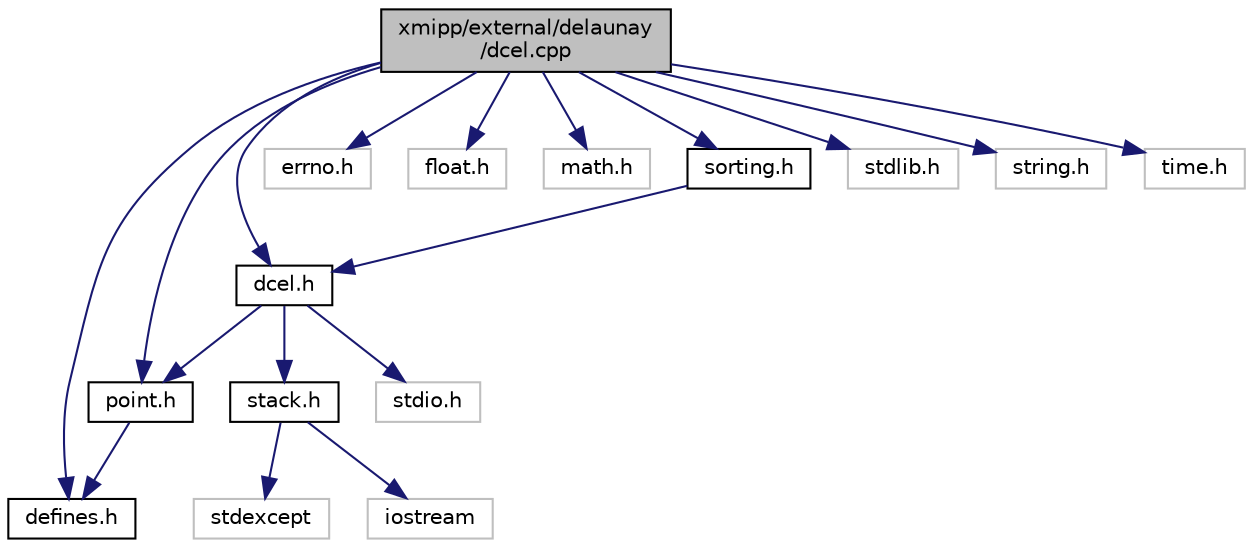 digraph "xmipp/external/delaunay/dcel.cpp"
{
  edge [fontname="Helvetica",fontsize="10",labelfontname="Helvetica",labelfontsize="10"];
  node [fontname="Helvetica",fontsize="10",shape=record];
  Node0 [label="xmipp/external/delaunay\l/dcel.cpp",height=0.2,width=0.4,color="black", fillcolor="grey75", style="filled", fontcolor="black"];
  Node0 -> Node1 [color="midnightblue",fontsize="10",style="solid",fontname="Helvetica"];
  Node1 [label="dcel.h",height=0.2,width=0.4,color="black", fillcolor="white", style="filled",URL="$dcel_8h.html"];
  Node1 -> Node2 [color="midnightblue",fontsize="10",style="solid",fontname="Helvetica"];
  Node2 [label="point.h",height=0.2,width=0.4,color="black", fillcolor="white", style="filled",URL="$external_2delaunay_2point_8h.html"];
  Node2 -> Node3 [color="midnightblue",fontsize="10",style="solid",fontname="Helvetica"];
  Node3 [label="defines.h",height=0.2,width=0.4,color="black", fillcolor="white", style="filled",URL="$defines_8h.html"];
  Node1 -> Node4 [color="midnightblue",fontsize="10",style="solid",fontname="Helvetica"];
  Node4 [label="stack.h",height=0.2,width=0.4,color="black", fillcolor="white", style="filled",URL="$stack_8h.html"];
  Node4 -> Node5 [color="midnightblue",fontsize="10",style="solid",fontname="Helvetica"];
  Node5 [label="iostream",height=0.2,width=0.4,color="grey75", fillcolor="white", style="filled"];
  Node4 -> Node6 [color="midnightblue",fontsize="10",style="solid",fontname="Helvetica"];
  Node6 [label="stdexcept",height=0.2,width=0.4,color="grey75", fillcolor="white", style="filled"];
  Node1 -> Node7 [color="midnightblue",fontsize="10",style="solid",fontname="Helvetica"];
  Node7 [label="stdio.h",height=0.2,width=0.4,color="grey75", fillcolor="white", style="filled"];
  Node0 -> Node3 [color="midnightblue",fontsize="10",style="solid",fontname="Helvetica"];
  Node0 -> Node8 [color="midnightblue",fontsize="10",style="solid",fontname="Helvetica"];
  Node8 [label="errno.h",height=0.2,width=0.4,color="grey75", fillcolor="white", style="filled"];
  Node0 -> Node9 [color="midnightblue",fontsize="10",style="solid",fontname="Helvetica"];
  Node9 [label="float.h",height=0.2,width=0.4,color="grey75", fillcolor="white", style="filled"];
  Node0 -> Node10 [color="midnightblue",fontsize="10",style="solid",fontname="Helvetica"];
  Node10 [label="math.h",height=0.2,width=0.4,color="grey75", fillcolor="white", style="filled"];
  Node0 -> Node2 [color="midnightblue",fontsize="10",style="solid",fontname="Helvetica"];
  Node0 -> Node11 [color="midnightblue",fontsize="10",style="solid",fontname="Helvetica"];
  Node11 [label="sorting.h",height=0.2,width=0.4,color="black", fillcolor="white", style="filled",URL="$sorting_8h.html"];
  Node11 -> Node1 [color="midnightblue",fontsize="10",style="solid",fontname="Helvetica"];
  Node0 -> Node12 [color="midnightblue",fontsize="10",style="solid",fontname="Helvetica"];
  Node12 [label="stdlib.h",height=0.2,width=0.4,color="grey75", fillcolor="white", style="filled"];
  Node0 -> Node13 [color="midnightblue",fontsize="10",style="solid",fontname="Helvetica"];
  Node13 [label="string.h",height=0.2,width=0.4,color="grey75", fillcolor="white", style="filled"];
  Node0 -> Node14 [color="midnightblue",fontsize="10",style="solid",fontname="Helvetica"];
  Node14 [label="time.h",height=0.2,width=0.4,color="grey75", fillcolor="white", style="filled"];
}
